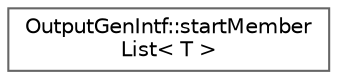 digraph "Graphical Class Hierarchy"
{
 // INTERACTIVE_SVG=YES
 // LATEX_PDF_SIZE
  bgcolor="transparent";
  edge [fontname=Helvetica,fontsize=10,labelfontname=Helvetica,labelfontsize=10];
  node [fontname=Helvetica,fontsize=10,shape=box,height=0.2,width=0.4];
  rankdir="LR";
  Node0 [label="OutputGenIntf::startMember\lList\< T \>",height=0.2,width=0.4,color="grey40", fillcolor="white", style="filled",URL="$d9/d61/struct_output_gen_intf_1_1start_member_list.html",tooltip=" "];
}
